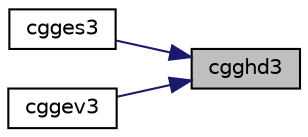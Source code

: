 digraph "cgghd3"
{
 // LATEX_PDF_SIZE
  edge [fontname="Helvetica",fontsize="10",labelfontname="Helvetica",labelfontsize="10"];
  node [fontname="Helvetica",fontsize="10",shape=record];
  rankdir="RL";
  Node1 [label="cgghd3",height=0.2,width=0.4,color="black", fillcolor="grey75", style="filled", fontcolor="black",tooltip="CGGHD3"];
  Node1 -> Node2 [dir="back",color="midnightblue",fontsize="10",style="solid",fontname="Helvetica"];
  Node2 [label="cgges3",height=0.2,width=0.4,color="black", fillcolor="white", style="filled",URL="$cgges3_8f.html#a3dc709a1dd02201ad3cf186a12f518b7",tooltip="CGGES3 computes the eigenvalues, the Schur form, and, optionally, the matrix of Schur vectors for GE ..."];
  Node1 -> Node3 [dir="back",color="midnightblue",fontsize="10",style="solid",fontname="Helvetica"];
  Node3 [label="cggev3",height=0.2,width=0.4,color="black", fillcolor="white", style="filled",URL="$cggev3_8f.html#a2ed47545cc304bb0d7d5d50db826442a",tooltip="CGGEV3 computes the eigenvalues and, optionally, the left and/or right eigenvectors for GE matrices (..."];
}
